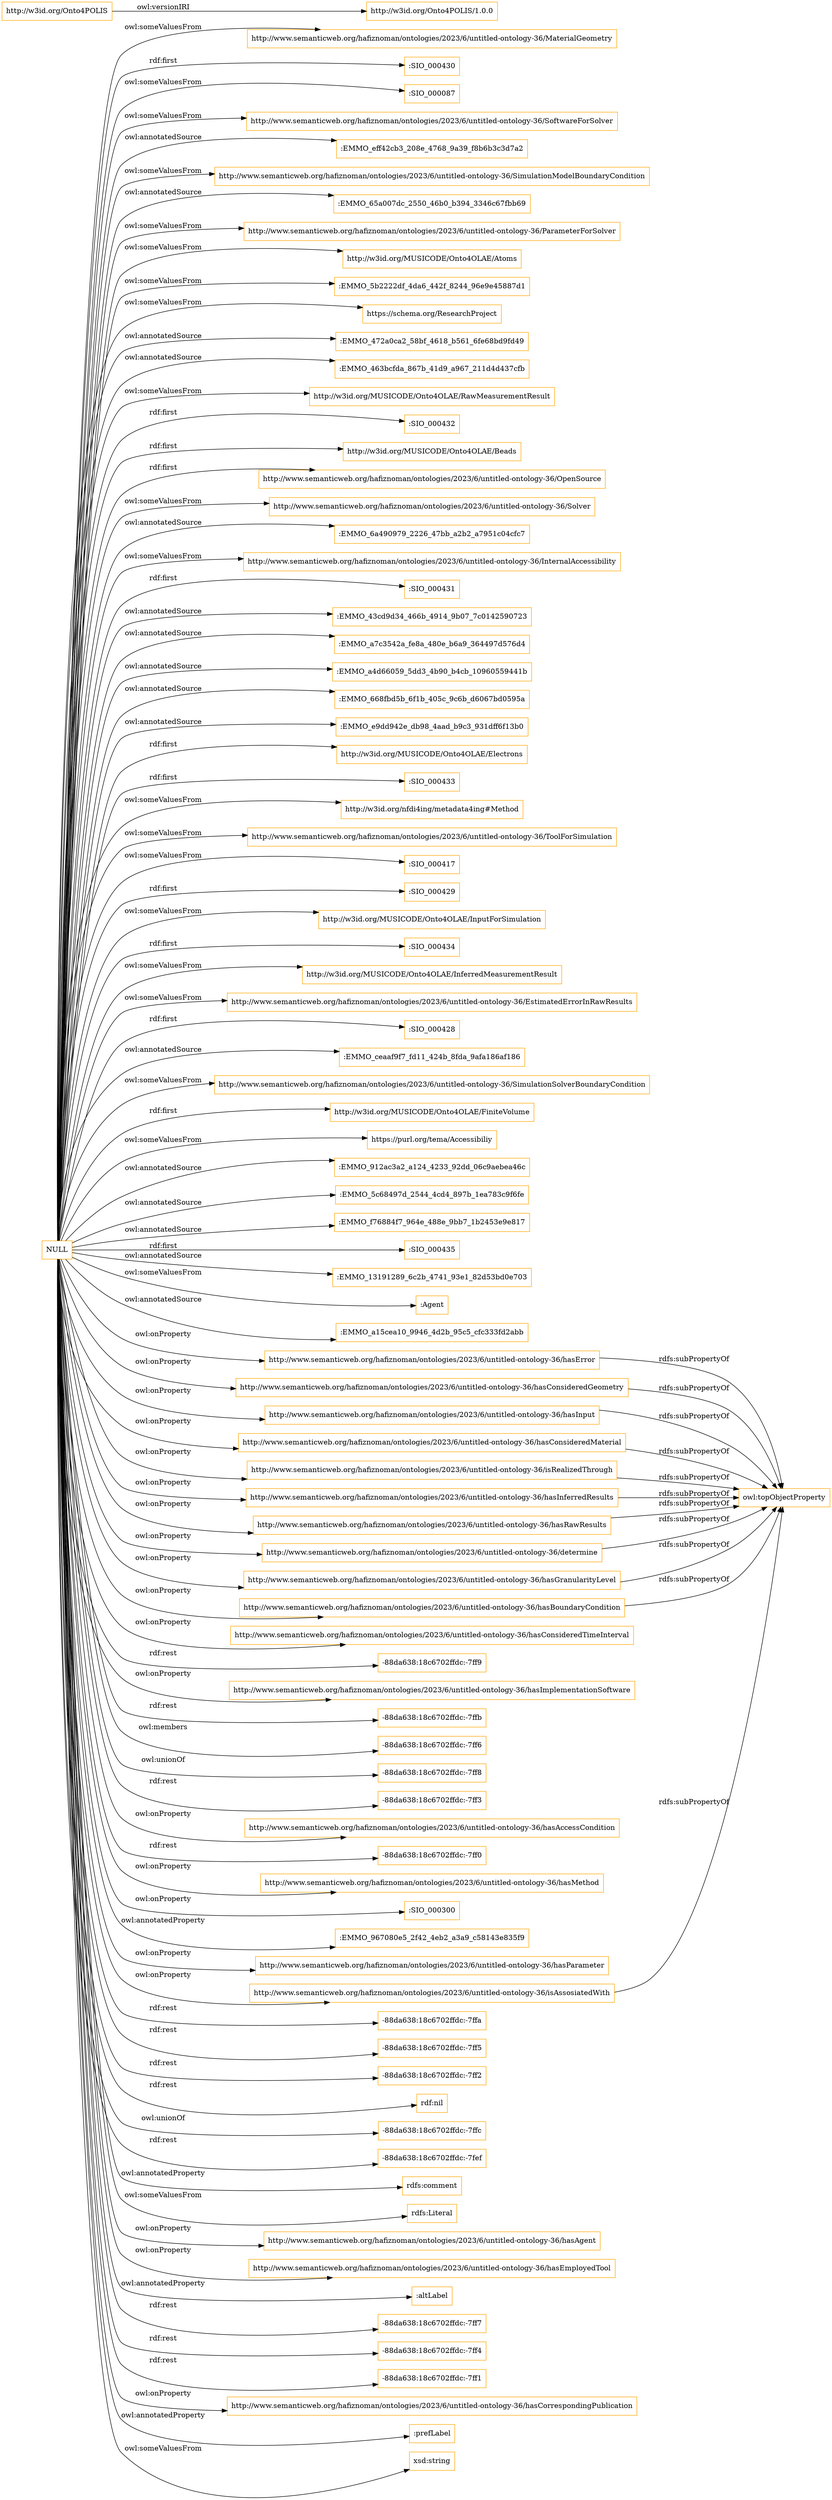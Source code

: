 digraph ar2dtool_diagram { 
rankdir=LR;
size="1501"
node [shape = rectangle, color="orange"]; "http://www.semanticweb.org/hafiznoman/ontologies/2023/6/untitled-ontology-36/MaterialGeometry" ":SIO_000430" ":SIO_000087" "http://www.semanticweb.org/hafiznoman/ontologies/2023/6/untitled-ontology-36/SoftwareForSolver" ":EMMO_eff42cb3_208e_4768_9a39_f8b6b3c3d7a2" "http://www.semanticweb.org/hafiznoman/ontologies/2023/6/untitled-ontology-36/SimulationModelBoundaryCondition" ":EMMO_65a007dc_2550_46b0_b394_3346c67fbb69" "http://www.semanticweb.org/hafiznoman/ontologies/2023/6/untitled-ontology-36/ParameterForSolver" "http://w3id.org/MUSICODE/Onto4OLAE/Atoms" ":EMMO_5b2222df_4da6_442f_8244_96e9e45887d1" "https://schema.org/ResearchProject" ":EMMO_472a0ca2_58bf_4618_b561_6fe68bd9fd49" ":EMMO_463bcfda_867b_41d9_a967_211d4d437cfb" "http://w3id.org/MUSICODE/Onto4OLAE/RawMeasurementResult" ":SIO_000432" "http://w3id.org/MUSICODE/Onto4OLAE/Beads" "http://www.semanticweb.org/hafiznoman/ontologies/2023/6/untitled-ontology-36/OpenSource" "http://www.semanticweb.org/hafiznoman/ontologies/2023/6/untitled-ontology-36/Solver" ":EMMO_6a490979_2226_47bb_a2b2_a7951c04cfc7" "http://www.semanticweb.org/hafiznoman/ontologies/2023/6/untitled-ontology-36/InternalAccessibility" ":SIO_000431" ":EMMO_43cd9d34_466b_4914_9b07_7c0142590723" ":EMMO_a7c3542a_fe8a_480e_b6a9_364497d576d4" ":EMMO_a4d66059_5dd3_4b90_b4cb_10960559441b" ":EMMO_668fbd5b_6f1b_405c_9c6b_d6067bd0595a" ":EMMO_e9dd942e_db98_4aad_b9c3_931dff6f13b0" "http://w3id.org/MUSICODE/Onto4OLAE/Electrons" ":SIO_000433" "http://w3id.org/nfdi4ing/metadata4ing#Method" "http://www.semanticweb.org/hafiznoman/ontologies/2023/6/untitled-ontology-36/ToolForSimulation" ":SIO_000417" ":SIO_000429" "http://w3id.org/MUSICODE/Onto4OLAE/InputForSimulation" ":SIO_000434" "http://w3id.org/MUSICODE/Onto4OLAE/InferredMeasurementResult" "http://www.semanticweb.org/hafiznoman/ontologies/2023/6/untitled-ontology-36/EstimatedErrorInRawResults" ":SIO_000428" ":EMMO_ceaaf9f7_fd11_424b_8fda_9afa186af186" "http://www.semanticweb.org/hafiznoman/ontologies/2023/6/untitled-ontology-36/SimulationSolverBoundaryCondition" "http://w3id.org/MUSICODE/Onto4OLAE/FiniteVolume" "https://purl.org/tema/Accessibiliy" ":EMMO_912ac3a2_a124_4233_92dd_06c9aebea46c" ":EMMO_5c68497d_2544_4cd4_897b_1ea783c9f6fe" ":EMMO_f76884f7_964e_488e_9bb7_1b2453e9e817" ":SIO_000435" ":EMMO_13191289_6c2b_4741_93e1_82d53bd0e703" ":Agent" ":EMMO_a15cea10_9946_4d2b_95c5_cfc333fd2abb" ; /*classes style*/
	"http://www.semanticweb.org/hafiznoman/ontologies/2023/6/untitled-ontology-36/hasError" -> "owl:topObjectProperty" [ label = "rdfs:subPropertyOf" ];
	"http://www.semanticweb.org/hafiznoman/ontologies/2023/6/untitled-ontology-36/hasConsideredGeometry" -> "owl:topObjectProperty" [ label = "rdfs:subPropertyOf" ];
	"http://www.semanticweb.org/hafiznoman/ontologies/2023/6/untitled-ontology-36/hasInput" -> "owl:topObjectProperty" [ label = "rdfs:subPropertyOf" ];
	"http://www.semanticweb.org/hafiznoman/ontologies/2023/6/untitled-ontology-36/hasConsideredMaterial" -> "owl:topObjectProperty" [ label = "rdfs:subPropertyOf" ];
	"http://www.semanticweb.org/hafiznoman/ontologies/2023/6/untitled-ontology-36/isRealizedThrough" -> "owl:topObjectProperty" [ label = "rdfs:subPropertyOf" ];
	"http://w3id.org/Onto4POLIS" -> "http://w3id.org/Onto4POLIS/1.0.0" [ label = "owl:versionIRI" ];
	"http://www.semanticweb.org/hafiznoman/ontologies/2023/6/untitled-ontology-36/hasInferredResults" -> "owl:topObjectProperty" [ label = "rdfs:subPropertyOf" ];
	"http://www.semanticweb.org/hafiznoman/ontologies/2023/6/untitled-ontology-36/hasRawResults" -> "owl:topObjectProperty" [ label = "rdfs:subPropertyOf" ];
	"http://www.semanticweb.org/hafiznoman/ontologies/2023/6/untitled-ontology-36/determine" -> "owl:topObjectProperty" [ label = "rdfs:subPropertyOf" ];
	"http://www.semanticweb.org/hafiznoman/ontologies/2023/6/untitled-ontology-36/hasGranularityLevel" -> "owl:topObjectProperty" [ label = "rdfs:subPropertyOf" ];
	"http://www.semanticweb.org/hafiznoman/ontologies/2023/6/untitled-ontology-36/hasBoundaryCondition" -> "owl:topObjectProperty" [ label = "rdfs:subPropertyOf" ];
	"NULL" -> "http://w3id.org/MUSICODE/Onto4OLAE/FiniteVolume" [ label = "rdf:first" ];
	"NULL" -> "http://www.semanticweb.org/hafiznoman/ontologies/2023/6/untitled-ontology-36/determine" [ label = "owl:onProperty" ];
	"NULL" -> "http://www.semanticweb.org/hafiznoman/ontologies/2023/6/untitled-ontology-36/hasConsideredTimeInterval" [ label = "owl:onProperty" ];
	"NULL" -> ":EMMO_463bcfda_867b_41d9_a967_211d4d437cfb" [ label = "owl:annotatedSource" ];
	"NULL" -> "https://schema.org/ResearchProject" [ label = "owl:someValuesFrom" ];
	"NULL" -> "http://www.semanticweb.org/hafiznoman/ontologies/2023/6/untitled-ontology-36/isRealizedThrough" [ label = "owl:onProperty" ];
	"NULL" -> ":EMMO_472a0ca2_58bf_4618_b561_6fe68bd9fd49" [ label = "owl:annotatedSource" ];
	"NULL" -> "-88da638:18c6702ffdc:-7ff9" [ label = "rdf:rest" ];
	"NULL" -> "http://www.semanticweb.org/hafiznoman/ontologies/2023/6/untitled-ontology-36/hasGranularityLevel" [ label = "owl:onProperty" ];
	"NULL" -> "http://www.semanticweb.org/hafiznoman/ontologies/2023/6/untitled-ontology-36/hasError" [ label = "owl:onProperty" ];
	"NULL" -> ":EMMO_13191289_6c2b_4741_93e1_82d53bd0e703" [ label = "owl:annotatedSource" ];
	"NULL" -> "http://www.semanticweb.org/hafiznoman/ontologies/2023/6/untitled-ontology-36/ToolForSimulation" [ label = "owl:someValuesFrom" ];
	"NULL" -> "http://www.semanticweb.org/hafiznoman/ontologies/2023/6/untitled-ontology-36/hasImplementationSoftware" [ label = "owl:onProperty" ];
	"NULL" -> "-88da638:18c6702ffdc:-7ffb" [ label = "rdf:rest" ];
	"NULL" -> "http://w3id.org/MUSICODE/Onto4OLAE/Atoms" [ label = "owl:someValuesFrom" ];
	"NULL" -> "-88da638:18c6702ffdc:-7ff6" [ label = "owl:members" ];
	"NULL" -> "http://w3id.org/MUSICODE/Onto4OLAE/Beads" [ label = "rdf:first" ];
	"NULL" -> "-88da638:18c6702ffdc:-7ff8" [ label = "owl:unionOf" ];
	"NULL" -> "-88da638:18c6702ffdc:-7ff3" [ label = "rdf:rest" ];
	"NULL" -> "http://www.semanticweb.org/hafiznoman/ontologies/2023/6/untitled-ontology-36/hasAccessCondition" [ label = "owl:onProperty" ];
	"NULL" -> ":EMMO_eff42cb3_208e_4768_9a39_f8b6b3c3d7a2" [ label = "owl:annotatedSource" ];
	"NULL" -> ":EMMO_6a490979_2226_47bb_a2b2_a7951c04cfc7" [ label = "owl:annotatedSource" ];
	"NULL" -> ":EMMO_ceaaf9f7_fd11_424b_8fda_9afa186af186" [ label = "owl:annotatedSource" ];
	"NULL" -> "http://w3id.org/MUSICODE/Onto4OLAE/RawMeasurementResult" [ label = "owl:someValuesFrom" ];
	"NULL" -> "http://www.semanticweb.org/hafiznoman/ontologies/2023/6/untitled-ontology-36/SimulationModelBoundaryCondition" [ label = "owl:someValuesFrom" ];
	"NULL" -> ":Agent" [ label = "owl:someValuesFrom" ];
	"NULL" -> "-88da638:18c6702ffdc:-7ff0" [ label = "rdf:rest" ];
	"NULL" -> "http://www.semanticweb.org/hafiznoman/ontologies/2023/6/untitled-ontology-36/hasMethod" [ label = "owl:onProperty" ];
	"NULL" -> ":SIO_000431" [ label = "rdf:first" ];
	"NULL" -> ":SIO_000300" [ label = "owl:onProperty" ];
	"NULL" -> ":EMMO_967080e5_2f42_4eb2_a3a9_c58143e835f9" [ label = "owl:annotatedProperty" ];
	"NULL" -> ":EMMO_a15cea10_9946_4d2b_95c5_cfc333fd2abb" [ label = "owl:annotatedSource" ];
	"NULL" -> ":SIO_000432" [ label = "rdf:first" ];
	"NULL" -> "http://www.semanticweb.org/hafiznoman/ontologies/2023/6/untitled-ontology-36/hasBoundaryCondition" [ label = "owl:onProperty" ];
	"NULL" -> "http://www.semanticweb.org/hafiznoman/ontologies/2023/6/untitled-ontology-36/hasParameter" [ label = "owl:onProperty" ];
	"NULL" -> "http://www.semanticweb.org/hafiznoman/ontologies/2023/6/untitled-ontology-36/SimulationSolverBoundaryCondition" [ label = "owl:someValuesFrom" ];
	"NULL" -> "http://w3id.org/MUSICODE/Onto4OLAE/Electrons" [ label = "rdf:first" ];
	"NULL" -> ":EMMO_e9dd942e_db98_4aad_b9c3_931dff6f13b0" [ label = "owl:annotatedSource" ];
	"NULL" -> "http://www.semanticweb.org/hafiznoman/ontologies/2023/6/untitled-ontology-36/hasConsideredGeometry" [ label = "owl:onProperty" ];
	"NULL" -> "http://www.semanticweb.org/hafiznoman/ontologies/2023/6/untitled-ontology-36/isAssosiatedWith" [ label = "owl:onProperty" ];
	"NULL" -> "http://www.semanticweb.org/hafiznoman/ontologies/2023/6/untitled-ontology-36/hasRawResults" [ label = "owl:onProperty" ];
	"NULL" -> "http://w3id.org/MUSICODE/Onto4OLAE/InferredMeasurementResult" [ label = "owl:someValuesFrom" ];
	"NULL" -> "http://www.semanticweb.org/hafiznoman/ontologies/2023/6/untitled-ontology-36/hasInferredResults" [ label = "owl:onProperty" ];
	"NULL" -> "-88da638:18c6702ffdc:-7ffa" [ label = "rdf:rest" ];
	"NULL" -> "-88da638:18c6702ffdc:-7ff5" [ label = "rdf:rest" ];
	"NULL" -> ":EMMO_65a007dc_2550_46b0_b394_3346c67fbb69" [ label = "owl:annotatedSource" ];
	"NULL" -> "-88da638:18c6702ffdc:-7ff2" [ label = "rdf:rest" ];
	"NULL" -> ":SIO_000087" [ label = "owl:someValuesFrom" ];
	"NULL" -> ":EMMO_a4d66059_5dd3_4b90_b4cb_10960559441b" [ label = "owl:annotatedSource" ];
	"NULL" -> "rdf:nil" [ label = "rdf:rest" ];
	"NULL" -> ":EMMO_5c68497d_2544_4cd4_897b_1ea783c9f6fe" [ label = "owl:annotatedSource" ];
	"NULL" -> ":SIO_000430" [ label = "rdf:first" ];
	"NULL" -> "-88da638:18c6702ffdc:-7ffc" [ label = "owl:unionOf" ];
	"NULL" -> ":EMMO_43cd9d34_466b_4914_9b07_7c0142590723" [ label = "owl:annotatedSource" ];
	"NULL" -> "http://www.semanticweb.org/hafiznoman/ontologies/2023/6/untitled-ontology-36/Solver" [ label = "owl:someValuesFrom" ];
	"NULL" -> "-88da638:18c6702ffdc:-7fef" [ label = "rdf:rest" ];
	"NULL" -> "rdfs:comment" [ label = "owl:annotatedProperty" ];
	"NULL" -> ":SIO_000435" [ label = "rdf:first" ];
	"NULL" -> "rdfs:Literal" [ label = "owl:someValuesFrom" ];
	"NULL" -> ":SIO_000428" [ label = "rdf:first" ];
	"NULL" -> ":SIO_000429" [ label = "rdf:first" ];
	"NULL" -> "http://www.semanticweb.org/hafiznoman/ontologies/2023/6/untitled-ontology-36/hasAgent" [ label = "owl:onProperty" ];
	"NULL" -> "https://purl.org/tema/Accessibiliy" [ label = "owl:someValuesFrom" ];
	"NULL" -> "http://www.semanticweb.org/hafiznoman/ontologies/2023/6/untitled-ontology-36/hasEmployedTool" [ label = "owl:onProperty" ];
	"NULL" -> ":altLabel" [ label = "owl:annotatedProperty" ];
	"NULL" -> "http://www.semanticweb.org/hafiznoman/ontologies/2023/6/untitled-ontology-36/SoftwareForSolver" [ label = "owl:someValuesFrom" ];
	"NULL" -> ":EMMO_a7c3542a_fe8a_480e_b6a9_364497d576d4" [ label = "owl:annotatedSource" ];
	"NULL" -> "-88da638:18c6702ffdc:-7ff7" [ label = "rdf:rest" ];
	"NULL" -> "http://www.semanticweb.org/hafiznoman/ontologies/2023/6/untitled-ontology-36/EstimatedErrorInRawResults" [ label = "owl:someValuesFrom" ];
	"NULL" -> "http://www.semanticweb.org/hafiznoman/ontologies/2023/6/untitled-ontology-36/InternalAccessibility" [ label = "owl:someValuesFrom" ];
	"NULL" -> "-88da638:18c6702ffdc:-7ff4" [ label = "rdf:rest" ];
	"NULL" -> ":EMMO_912ac3a2_a124_4233_92dd_06c9aebea46c" [ label = "owl:annotatedSource" ];
	"NULL" -> "http://www.semanticweb.org/hafiznoman/ontologies/2023/6/untitled-ontology-36/ParameterForSolver" [ label = "owl:someValuesFrom" ];
	"NULL" -> "http://www.semanticweb.org/hafiznoman/ontologies/2023/6/untitled-ontology-36/hasInput" [ label = "owl:onProperty" ];
	"NULL" -> "-88da638:18c6702ffdc:-7ff1" [ label = "rdf:rest" ];
	"NULL" -> "http://www.semanticweb.org/hafiznoman/ontologies/2023/6/untitled-ontology-36/hasCorrespondingPublication" [ label = "owl:onProperty" ];
	"NULL" -> "http://www.semanticweb.org/hafiznoman/ontologies/2023/6/untitled-ontology-36/OpenSource" [ label = "rdf:first" ];
	"NULL" -> ":SIO_000417" [ label = "owl:someValuesFrom" ];
	"NULL" -> "http://www.semanticweb.org/hafiznoman/ontologies/2023/6/untitled-ontology-36/MaterialGeometry" [ label = "owl:someValuesFrom" ];
	"NULL" -> ":EMMO_5b2222df_4da6_442f_8244_96e9e45887d1" [ label = "owl:someValuesFrom" ];
	"NULL" -> ":SIO_000433" [ label = "rdf:first" ];
	"NULL" -> ":SIO_000434" [ label = "rdf:first" ];
	"NULL" -> "http://www.semanticweb.org/hafiznoman/ontologies/2023/6/untitled-ontology-36/hasConsideredMaterial" [ label = "owl:onProperty" ];
	"NULL" -> "http://w3id.org/nfdi4ing/metadata4ing#Method" [ label = "owl:someValuesFrom" ];
	"NULL" -> "http://w3id.org/MUSICODE/Onto4OLAE/InputForSimulation" [ label = "owl:someValuesFrom" ];
	"NULL" -> ":prefLabel" [ label = "owl:annotatedProperty" ];
	"NULL" -> ":EMMO_f76884f7_964e_488e_9bb7_1b2453e9e817" [ label = "owl:annotatedSource" ];
	"NULL" -> ":EMMO_668fbd5b_6f1b_405c_9c6b_d6067bd0595a" [ label = "owl:annotatedSource" ];
	"NULL" -> "xsd:string" [ label = "owl:someValuesFrom" ];
	"http://www.semanticweb.org/hafiznoman/ontologies/2023/6/untitled-ontology-36/isAssosiatedWith" -> "owl:topObjectProperty" [ label = "rdfs:subPropertyOf" ];

}
